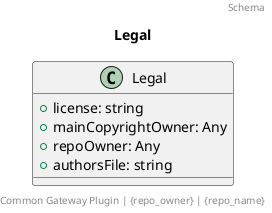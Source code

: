 @startuml
title: Legal
footer: Common Gateway Plugin | {repo_owner} | {repo_name} 
header: Schema

class Legal {
  + license: string
  + mainCopyrightOwner: Any
  + repoOwner: Any
  + authorsFile: string
}
@enduml

